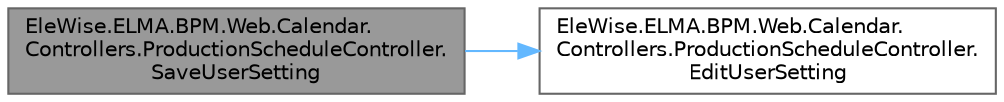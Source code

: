 digraph "EleWise.ELMA.BPM.Web.Calendar.Controllers.ProductionScheduleController.SaveUserSetting"
{
 // LATEX_PDF_SIZE
  bgcolor="transparent";
  edge [fontname=Helvetica,fontsize=10,labelfontname=Helvetica,labelfontsize=10];
  node [fontname=Helvetica,fontsize=10,shape=box,height=0.2,width=0.4];
  rankdir="LR";
  Node1 [id="Node000001",label="EleWise.ELMA.BPM.Web.Calendar.\lControllers.ProductionScheduleController.\lSaveUserSetting",height=0.2,width=0.4,color="gray40", fillcolor="grey60", style="filled", fontcolor="black",tooltip="Сохранить пользовательские настройки проихводственного календаря"];
  Node1 -> Node2 [id="edge1_Node000001_Node000002",color="steelblue1",style="solid",tooltip=" "];
  Node2 [id="Node000002",label="EleWise.ELMA.BPM.Web.Calendar.\lControllers.ProductionScheduleController.\lEditUserSetting",height=0.2,width=0.4,color="grey40", fillcolor="white", style="filled",URL="$class_ele_wise_1_1_e_l_m_a_1_1_b_p_m_1_1_web_1_1_calendar_1_1_controllers_1_1_production_schedule_controller.html#a28ec2dc1a24aa36b190a404cef26a61c",tooltip="Изменить пользовательские настройки"];
}
